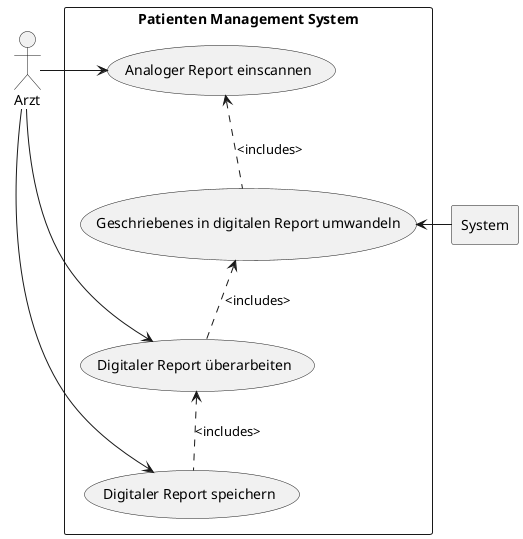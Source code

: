 @startuml
actor Arzt
rectangle System

rectangle "Patienten Management System" as pms {
    (Analoger Report einscannen) as scan
    (Geschriebenes in digitalen Report umwandeln) as convert
    (Digitaler Report überarbeiten) as edit
    (Digitaler Report speichern) as save

    scan <.down. convert: <includes>
    convert <.down. edit: <includes>
    edit <.down. save: <includes>
}

Arzt -right-> scan
Arzt -right-> edit
Arzt -right-> save

System -left-> convert


@enduml